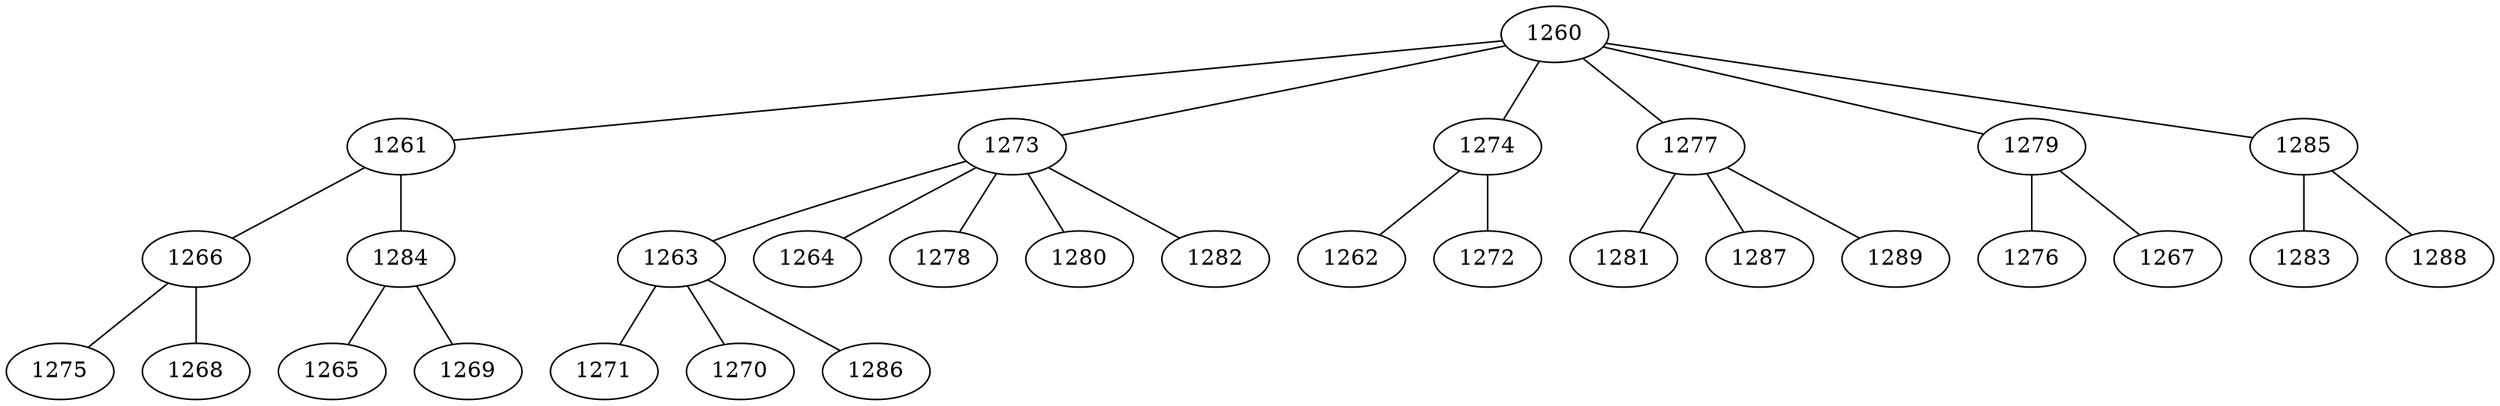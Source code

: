 graph {
    1260 []
    1261 []
    1273 []
    1274 []
    1277 []
    1279 []
    1285 []
    1266 []
    1284 []
    1263 []
    1264 []
    1278 []
    1280 []
    1282 []
    1262 []
    1272 []
    1281 []
    1287 []
    1289 []
    1276 []
    1267 []
    1283 []
    1288 []
    1275 []
    1268 []
    1265 []
    1269 []
    1271 []
    1270 []
    1286 []
    1260 -- 1261
    1260 -- 1273
    1260 -- 1274
    1260 -- 1277
    1260 -- 1279
    1260 -- 1285
    1261 -- 1266
    1261 -- 1284
    1273 -- 1263
    1273 -- 1264
    1273 -- 1278
    1273 -- 1280
    1273 -- 1282
    1274 -- 1262
    1274 -- 1272
    1277 -- 1281
    1277 -- 1287
    1277 -- 1289
    1279 -- 1276
    1279 -- 1267
    1285 -- 1283
    1285 -- 1288
    1266 -- 1275
    1266 -- 1268
    1284 -- 1265
    1284 -- 1269
    1263 -- 1271
    1263 -- 1270
    1263 -- 1286
}
